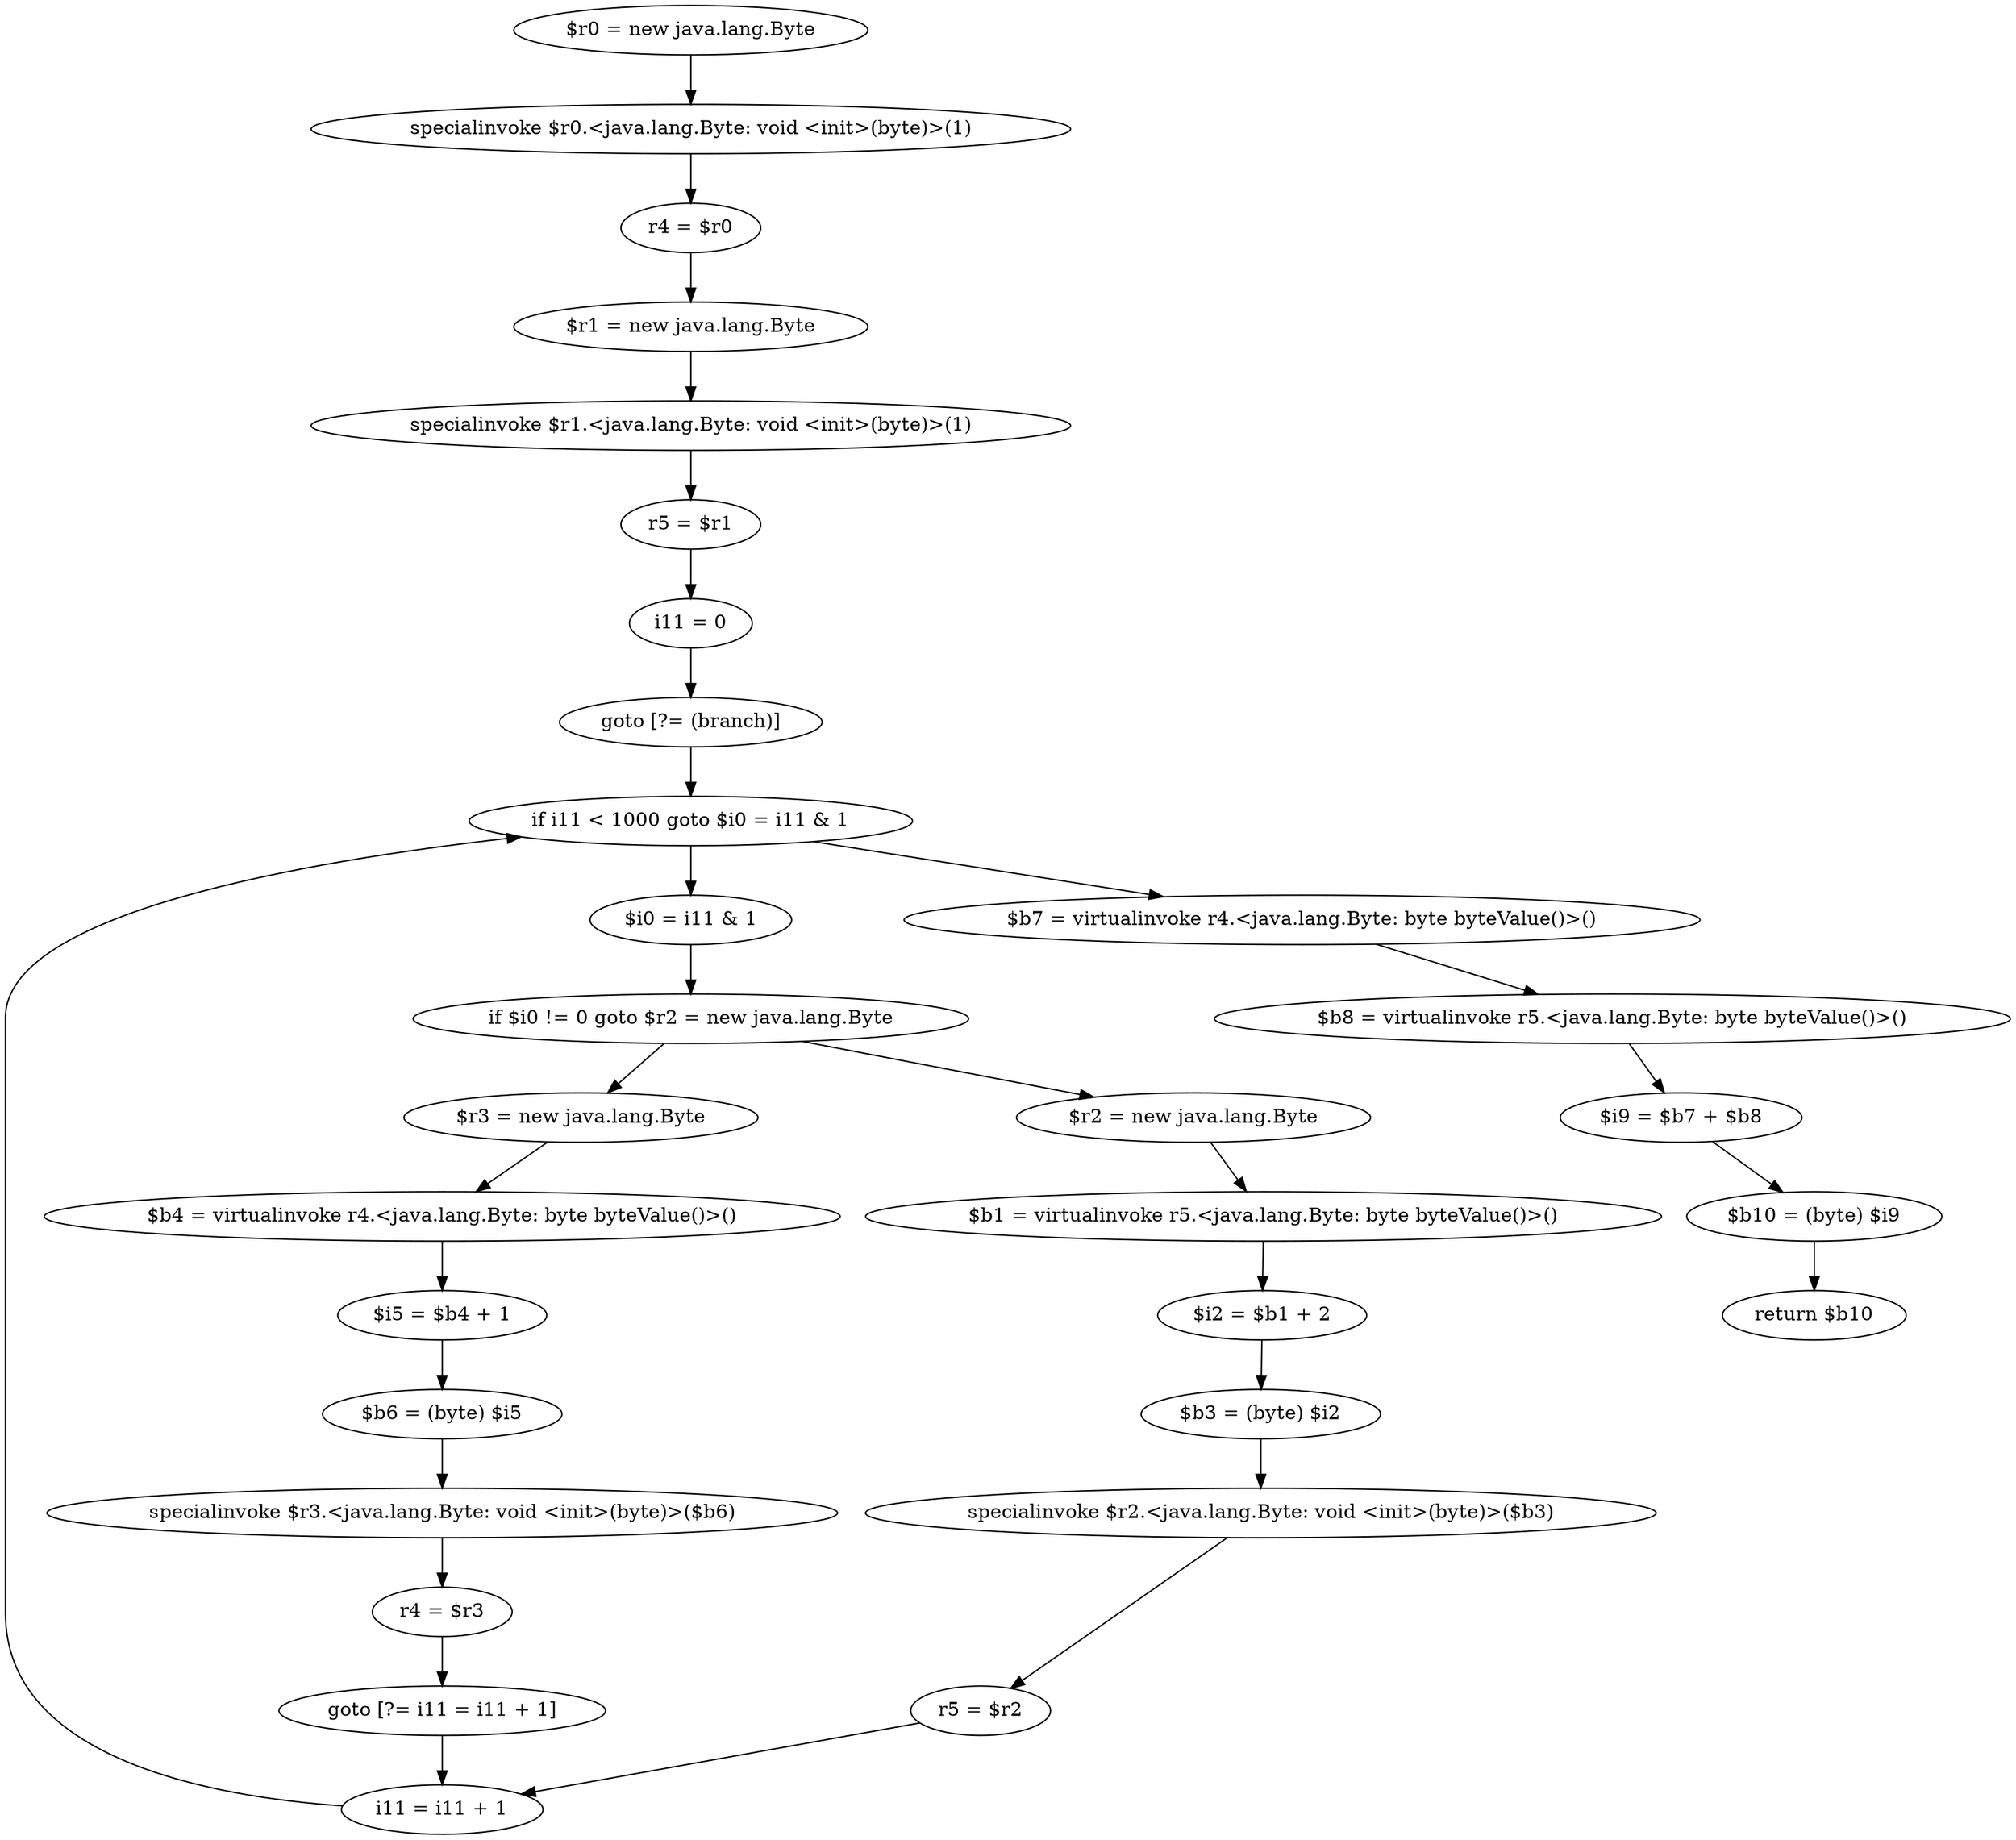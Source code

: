 digraph "unitGraph" {
    "$r0 = new java.lang.Byte"
    "specialinvoke $r0.<java.lang.Byte: void <init>(byte)>(1)"
    "r4 = $r0"
    "$r1 = new java.lang.Byte"
    "specialinvoke $r1.<java.lang.Byte: void <init>(byte)>(1)"
    "r5 = $r1"
    "i11 = 0"
    "goto [?= (branch)]"
    "$i0 = i11 & 1"
    "if $i0 != 0 goto $r2 = new java.lang.Byte"
    "$r3 = new java.lang.Byte"
    "$b4 = virtualinvoke r4.<java.lang.Byte: byte byteValue()>()"
    "$i5 = $b4 + 1"
    "$b6 = (byte) $i5"
    "specialinvoke $r3.<java.lang.Byte: void <init>(byte)>($b6)"
    "r4 = $r3"
    "goto [?= i11 = i11 + 1]"
    "$r2 = new java.lang.Byte"
    "$b1 = virtualinvoke r5.<java.lang.Byte: byte byteValue()>()"
    "$i2 = $b1 + 2"
    "$b3 = (byte) $i2"
    "specialinvoke $r2.<java.lang.Byte: void <init>(byte)>($b3)"
    "r5 = $r2"
    "i11 = i11 + 1"
    "if i11 < 1000 goto $i0 = i11 & 1"
    "$b7 = virtualinvoke r4.<java.lang.Byte: byte byteValue()>()"
    "$b8 = virtualinvoke r5.<java.lang.Byte: byte byteValue()>()"
    "$i9 = $b7 + $b8"
    "$b10 = (byte) $i9"
    "return $b10"
    "$r0 = new java.lang.Byte"->"specialinvoke $r0.<java.lang.Byte: void <init>(byte)>(1)";
    "specialinvoke $r0.<java.lang.Byte: void <init>(byte)>(1)"->"r4 = $r0";
    "r4 = $r0"->"$r1 = new java.lang.Byte";
    "$r1 = new java.lang.Byte"->"specialinvoke $r1.<java.lang.Byte: void <init>(byte)>(1)";
    "specialinvoke $r1.<java.lang.Byte: void <init>(byte)>(1)"->"r5 = $r1";
    "r5 = $r1"->"i11 = 0";
    "i11 = 0"->"goto [?= (branch)]";
    "goto [?= (branch)]"->"if i11 < 1000 goto $i0 = i11 & 1";
    "$i0 = i11 & 1"->"if $i0 != 0 goto $r2 = new java.lang.Byte";
    "if $i0 != 0 goto $r2 = new java.lang.Byte"->"$r3 = new java.lang.Byte";
    "if $i0 != 0 goto $r2 = new java.lang.Byte"->"$r2 = new java.lang.Byte";
    "$r3 = new java.lang.Byte"->"$b4 = virtualinvoke r4.<java.lang.Byte: byte byteValue()>()";
    "$b4 = virtualinvoke r4.<java.lang.Byte: byte byteValue()>()"->"$i5 = $b4 + 1";
    "$i5 = $b4 + 1"->"$b6 = (byte) $i5";
    "$b6 = (byte) $i5"->"specialinvoke $r3.<java.lang.Byte: void <init>(byte)>($b6)";
    "specialinvoke $r3.<java.lang.Byte: void <init>(byte)>($b6)"->"r4 = $r3";
    "r4 = $r3"->"goto [?= i11 = i11 + 1]";
    "goto [?= i11 = i11 + 1]"->"i11 = i11 + 1";
    "$r2 = new java.lang.Byte"->"$b1 = virtualinvoke r5.<java.lang.Byte: byte byteValue()>()";
    "$b1 = virtualinvoke r5.<java.lang.Byte: byte byteValue()>()"->"$i2 = $b1 + 2";
    "$i2 = $b1 + 2"->"$b3 = (byte) $i2";
    "$b3 = (byte) $i2"->"specialinvoke $r2.<java.lang.Byte: void <init>(byte)>($b3)";
    "specialinvoke $r2.<java.lang.Byte: void <init>(byte)>($b3)"->"r5 = $r2";
    "r5 = $r2"->"i11 = i11 + 1";
    "i11 = i11 + 1"->"if i11 < 1000 goto $i0 = i11 & 1";
    "if i11 < 1000 goto $i0 = i11 & 1"->"$b7 = virtualinvoke r4.<java.lang.Byte: byte byteValue()>()";
    "if i11 < 1000 goto $i0 = i11 & 1"->"$i0 = i11 & 1";
    "$b7 = virtualinvoke r4.<java.lang.Byte: byte byteValue()>()"->"$b8 = virtualinvoke r5.<java.lang.Byte: byte byteValue()>()";
    "$b8 = virtualinvoke r5.<java.lang.Byte: byte byteValue()>()"->"$i9 = $b7 + $b8";
    "$i9 = $b7 + $b8"->"$b10 = (byte) $i9";
    "$b10 = (byte) $i9"->"return $b10";
}

